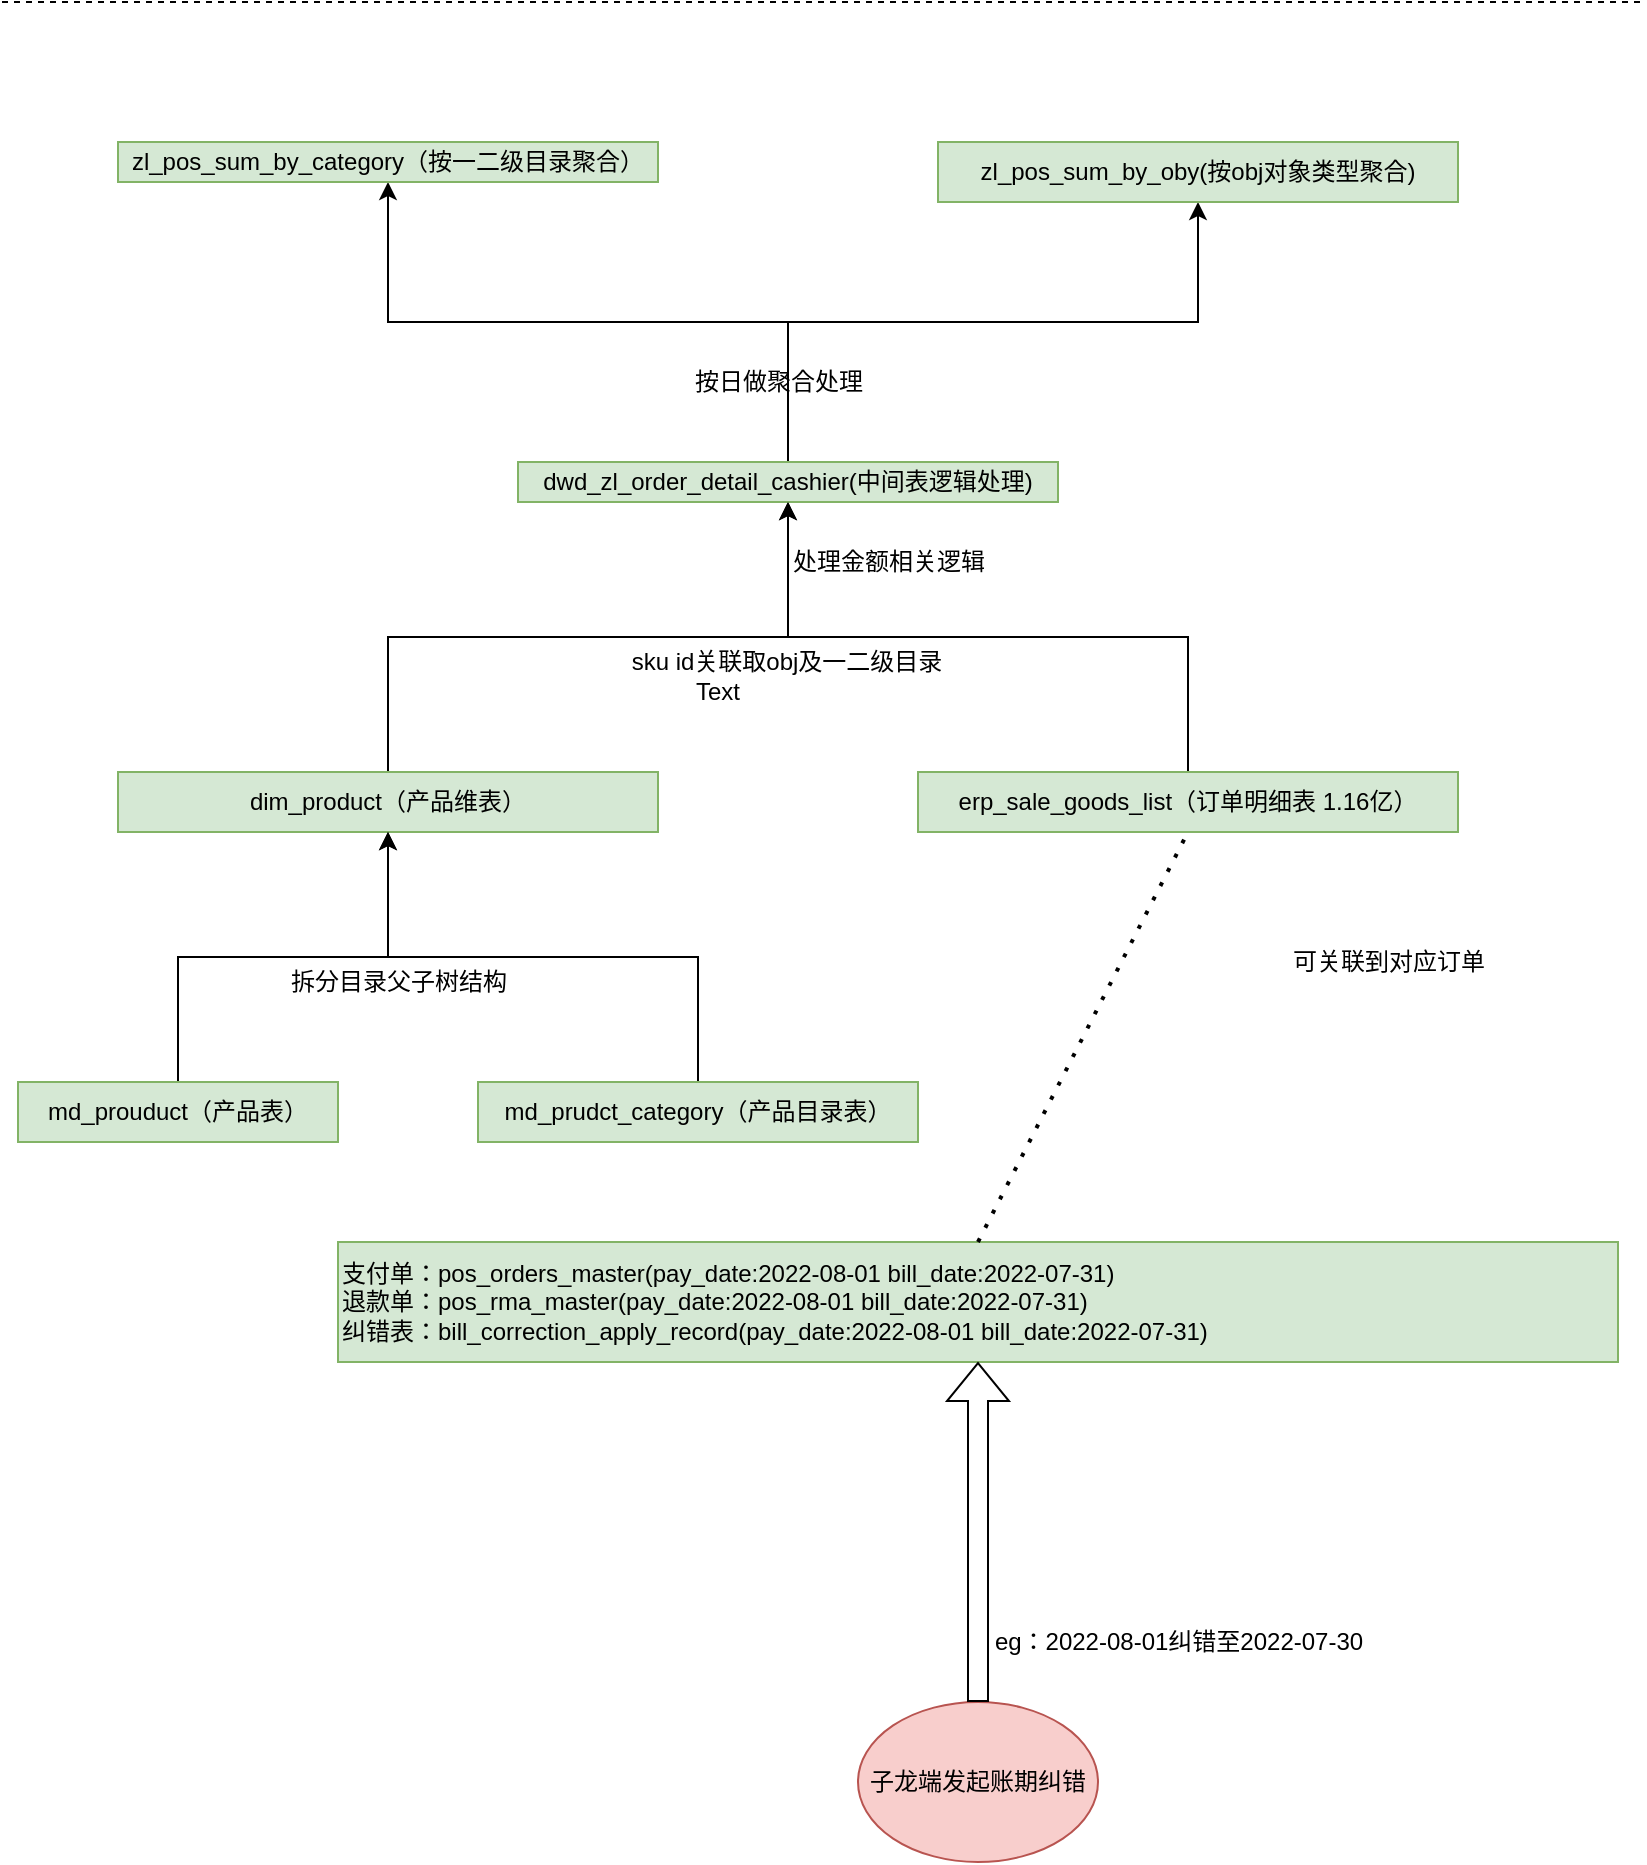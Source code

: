 <mxfile version="20.0.1" type="github">
  <diagram id="R797PX4un_1RKkbnCDY3" name="第 1 页">
    <mxGraphModel dx="1062" dy="593" grid="1" gridSize="10" guides="1" tooltips="1" connect="1" arrows="1" fold="1" page="1" pageScale="1" pageWidth="827" pageHeight="1169" math="0" shadow="0">
      <root>
        <mxCell id="0" />
        <mxCell id="1" parent="0" />
        <mxCell id="DioshYcZUjhNC1nyPAcM-11" style="edgeStyle=orthogonalEdgeStyle;rounded=0;orthogonalLoop=1;jettySize=auto;html=1;entryX=0.5;entryY=1;entryDx=0;entryDy=0;" edge="1" parent="1" source="DioshYcZUjhNC1nyPAcM-1" target="DioshYcZUjhNC1nyPAcM-2">
          <mxGeometry relative="1" as="geometry" />
        </mxCell>
        <mxCell id="DioshYcZUjhNC1nyPAcM-1" value="dim_product（产品维表）" style="rounded=0;whiteSpace=wrap;html=1;fillColor=#d5e8d4;strokeColor=#82b366;" vertex="1" parent="1">
          <mxGeometry x="60" y="585" width="270" height="30" as="geometry" />
        </mxCell>
        <mxCell id="DioshYcZUjhNC1nyPAcM-15" style="edgeStyle=orthogonalEdgeStyle;rounded=0;orthogonalLoop=1;jettySize=auto;html=1;" edge="1" parent="1" source="DioshYcZUjhNC1nyPAcM-2" target="DioshYcZUjhNC1nyPAcM-6">
          <mxGeometry relative="1" as="geometry">
            <Array as="points">
              <mxPoint x="395" y="360" />
              <mxPoint x="195" y="360" />
            </Array>
          </mxGeometry>
        </mxCell>
        <mxCell id="DioshYcZUjhNC1nyPAcM-17" style="edgeStyle=orthogonalEdgeStyle;rounded=0;orthogonalLoop=1;jettySize=auto;html=1;entryX=0.5;entryY=1;entryDx=0;entryDy=0;" edge="1" parent="1" source="DioshYcZUjhNC1nyPAcM-2" target="DioshYcZUjhNC1nyPAcM-7">
          <mxGeometry relative="1" as="geometry">
            <Array as="points">
              <mxPoint x="395" y="360" />
              <mxPoint x="600" y="360" />
            </Array>
          </mxGeometry>
        </mxCell>
        <mxCell id="DioshYcZUjhNC1nyPAcM-2" value="dwd_zl_order_detail_cashier(中间表逻辑处理)" style="rounded=0;whiteSpace=wrap;html=1;fillColor=#d5e8d4;strokeColor=#82b366;" vertex="1" parent="1">
          <mxGeometry x="260" y="430" width="270" height="20" as="geometry" />
        </mxCell>
        <mxCell id="DioshYcZUjhNC1nyPAcM-14" style="edgeStyle=orthogonalEdgeStyle;rounded=0;orthogonalLoop=1;jettySize=auto;html=1;" edge="1" parent="1" source="DioshYcZUjhNC1nyPAcM-3" target="DioshYcZUjhNC1nyPAcM-2">
          <mxGeometry relative="1" as="geometry" />
        </mxCell>
        <mxCell id="DioshYcZUjhNC1nyPAcM-3" value="erp_sale_goods_list（订单明细表 1.16亿）" style="rounded=0;whiteSpace=wrap;html=1;fillColor=#d5e8d4;strokeColor=#82b366;" vertex="1" parent="1">
          <mxGeometry x="460" y="585" width="270" height="30" as="geometry" />
        </mxCell>
        <mxCell id="DioshYcZUjhNC1nyPAcM-6" value="zl_pos_sum_by_category（按一二级目录聚合）" style="rounded=0;whiteSpace=wrap;html=1;fillColor=#d5e8d4;strokeColor=#82b366;" vertex="1" parent="1">
          <mxGeometry x="60" y="270" width="270" height="20" as="geometry" />
        </mxCell>
        <mxCell id="DioshYcZUjhNC1nyPAcM-7" value="zl_pos_sum_by_oby(按obj对象类型聚合)" style="rounded=0;whiteSpace=wrap;html=1;fillColor=#d5e8d4;strokeColor=#82b366;" vertex="1" parent="1">
          <mxGeometry x="470" y="270" width="260" height="30" as="geometry" />
        </mxCell>
        <mxCell id="DioshYcZUjhNC1nyPAcM-18" value="sku id关联取obj及一二级目录" style="text;html=1;align=center;verticalAlign=middle;resizable=0;points=[];autosize=1;strokeColor=none;fillColor=none;" vertex="1" parent="1">
          <mxGeometry x="309" y="520" width="170" height="20" as="geometry" />
        </mxCell>
        <mxCell id="DioshYcZUjhNC1nyPAcM-23" style="edgeStyle=orthogonalEdgeStyle;rounded=0;orthogonalLoop=1;jettySize=auto;html=1;entryX=0.5;entryY=1;entryDx=0;entryDy=0;" edge="1" parent="1" source="DioshYcZUjhNC1nyPAcM-19" target="DioshYcZUjhNC1nyPAcM-1">
          <mxGeometry relative="1" as="geometry" />
        </mxCell>
        <mxCell id="DioshYcZUjhNC1nyPAcM-19" value="md_prouduct（产品表）" style="rounded=0;whiteSpace=wrap;html=1;fillColor=#d5e8d4;strokeColor=#82b366;" vertex="1" parent="1">
          <mxGeometry x="10" y="740" width="160" height="30" as="geometry" />
        </mxCell>
        <mxCell id="DioshYcZUjhNC1nyPAcM-24" style="edgeStyle=orthogonalEdgeStyle;rounded=0;orthogonalLoop=1;jettySize=auto;html=1;" edge="1" parent="1" source="DioshYcZUjhNC1nyPAcM-20" target="DioshYcZUjhNC1nyPAcM-1">
          <mxGeometry relative="1" as="geometry" />
        </mxCell>
        <mxCell id="DioshYcZUjhNC1nyPAcM-20" value="md_prudct_category（产品目录表）" style="rounded=0;whiteSpace=wrap;html=1;fillColor=#d5e8d4;strokeColor=#82b366;" vertex="1" parent="1">
          <mxGeometry x="240" y="740" width="220" height="30" as="geometry" />
        </mxCell>
        <mxCell id="DioshYcZUjhNC1nyPAcM-25" value="拆分目录父子树结构" style="text;html=1;align=center;verticalAlign=middle;resizable=0;points=[];autosize=1;strokeColor=none;fillColor=none;" vertex="1" parent="1">
          <mxGeometry x="140" y="680" width="120" height="20" as="geometry" />
        </mxCell>
        <mxCell id="DioshYcZUjhNC1nyPAcM-26" value="Text" style="text;html=1;strokeColor=none;fillColor=none;align=center;verticalAlign=middle;whiteSpace=wrap;rounded=0;" vertex="1" parent="1">
          <mxGeometry x="330" y="530" width="60" height="30" as="geometry" />
        </mxCell>
        <mxCell id="DioshYcZUjhNC1nyPAcM-27" value="处理金额相关逻辑" style="text;html=1;align=center;verticalAlign=middle;resizable=0;points=[];autosize=1;strokeColor=none;fillColor=none;" vertex="1" parent="1">
          <mxGeometry x="390" y="470" width="110" height="20" as="geometry" />
        </mxCell>
        <mxCell id="DioshYcZUjhNC1nyPAcM-28" value="按日做聚合处理" style="text;html=1;align=center;verticalAlign=middle;resizable=0;points=[];autosize=1;strokeColor=none;fillColor=none;" vertex="1" parent="1">
          <mxGeometry x="340" y="380" width="100" height="20" as="geometry" />
        </mxCell>
        <mxCell id="DioshYcZUjhNC1nyPAcM-29" value="支付单：pos_orders_master(pay_date:2022-08-01 bill_date:2022-07-31)&lt;br&gt;退款单：pos_rma_master(pay_date:2022-08-01 bill_date:2022-07-31)&lt;br&gt;纠错表：bill_correction_apply_record(pay_date:2022-08-01 bill_date:2022-07-31)" style="rounded=0;whiteSpace=wrap;html=1;fillColor=#d5e8d4;strokeColor=#82b366;align=left;" vertex="1" parent="1">
          <mxGeometry x="170" y="820" width="640" height="60" as="geometry" />
        </mxCell>
        <mxCell id="DioshYcZUjhNC1nyPAcM-30" value="子龙端发起账期纠错" style="ellipse;whiteSpace=wrap;html=1;fillColor=#f8cecc;strokeColor=#b85450;" vertex="1" parent="1">
          <mxGeometry x="430" y="1050" width="120" height="80" as="geometry" />
        </mxCell>
        <mxCell id="DioshYcZUjhNC1nyPAcM-32" value="" style="shape=flexArrow;endArrow=classic;html=1;rounded=0;exitX=0.5;exitY=0;exitDx=0;exitDy=0;entryX=0.5;entryY=1;entryDx=0;entryDy=0;" edge="1" parent="1" source="DioshYcZUjhNC1nyPAcM-30" target="DioshYcZUjhNC1nyPAcM-29">
          <mxGeometry width="50" height="50" relative="1" as="geometry">
            <mxPoint x="650" y="840" as="sourcePoint" />
            <mxPoint x="490" y="970" as="targetPoint" />
          </mxGeometry>
        </mxCell>
        <mxCell id="DioshYcZUjhNC1nyPAcM-33" value="" style="endArrow=none;dashed=1;html=1;dashPattern=1 3;strokeWidth=2;rounded=0;entryX=0.5;entryY=1;entryDx=0;entryDy=0;exitX=0.5;exitY=0;exitDx=0;exitDy=0;" edge="1" parent="1" source="DioshYcZUjhNC1nyPAcM-29" target="DioshYcZUjhNC1nyPAcM-3">
          <mxGeometry width="50" height="50" relative="1" as="geometry">
            <mxPoint x="340" y="660" as="sourcePoint" />
            <mxPoint x="390" y="610" as="targetPoint" />
          </mxGeometry>
        </mxCell>
        <mxCell id="DioshYcZUjhNC1nyPAcM-34" value="可关联到对应订单" style="text;html=1;align=center;verticalAlign=middle;resizable=0;points=[];autosize=1;strokeColor=none;fillColor=none;" vertex="1" parent="1">
          <mxGeometry x="640" y="670" width="110" height="20" as="geometry" />
        </mxCell>
        <mxCell id="DioshYcZUjhNC1nyPAcM-36" value="eg：2022-08-01纠错至2022-07-30" style="text;html=1;align=center;verticalAlign=middle;resizable=0;points=[];autosize=1;strokeColor=none;fillColor=none;" vertex="1" parent="1">
          <mxGeometry x="490" y="1010" width="200" height="20" as="geometry" />
        </mxCell>
        <mxCell id="DioshYcZUjhNC1nyPAcM-39" value="" style="endArrow=none;dashed=1;html=1;rounded=0;" edge="1" parent="1">
          <mxGeometry width="50" height="50" relative="1" as="geometry">
            <mxPoint x="2" y="200" as="sourcePoint" />
            <mxPoint x="822" y="200" as="targetPoint" />
          </mxGeometry>
        </mxCell>
      </root>
    </mxGraphModel>
  </diagram>
</mxfile>
